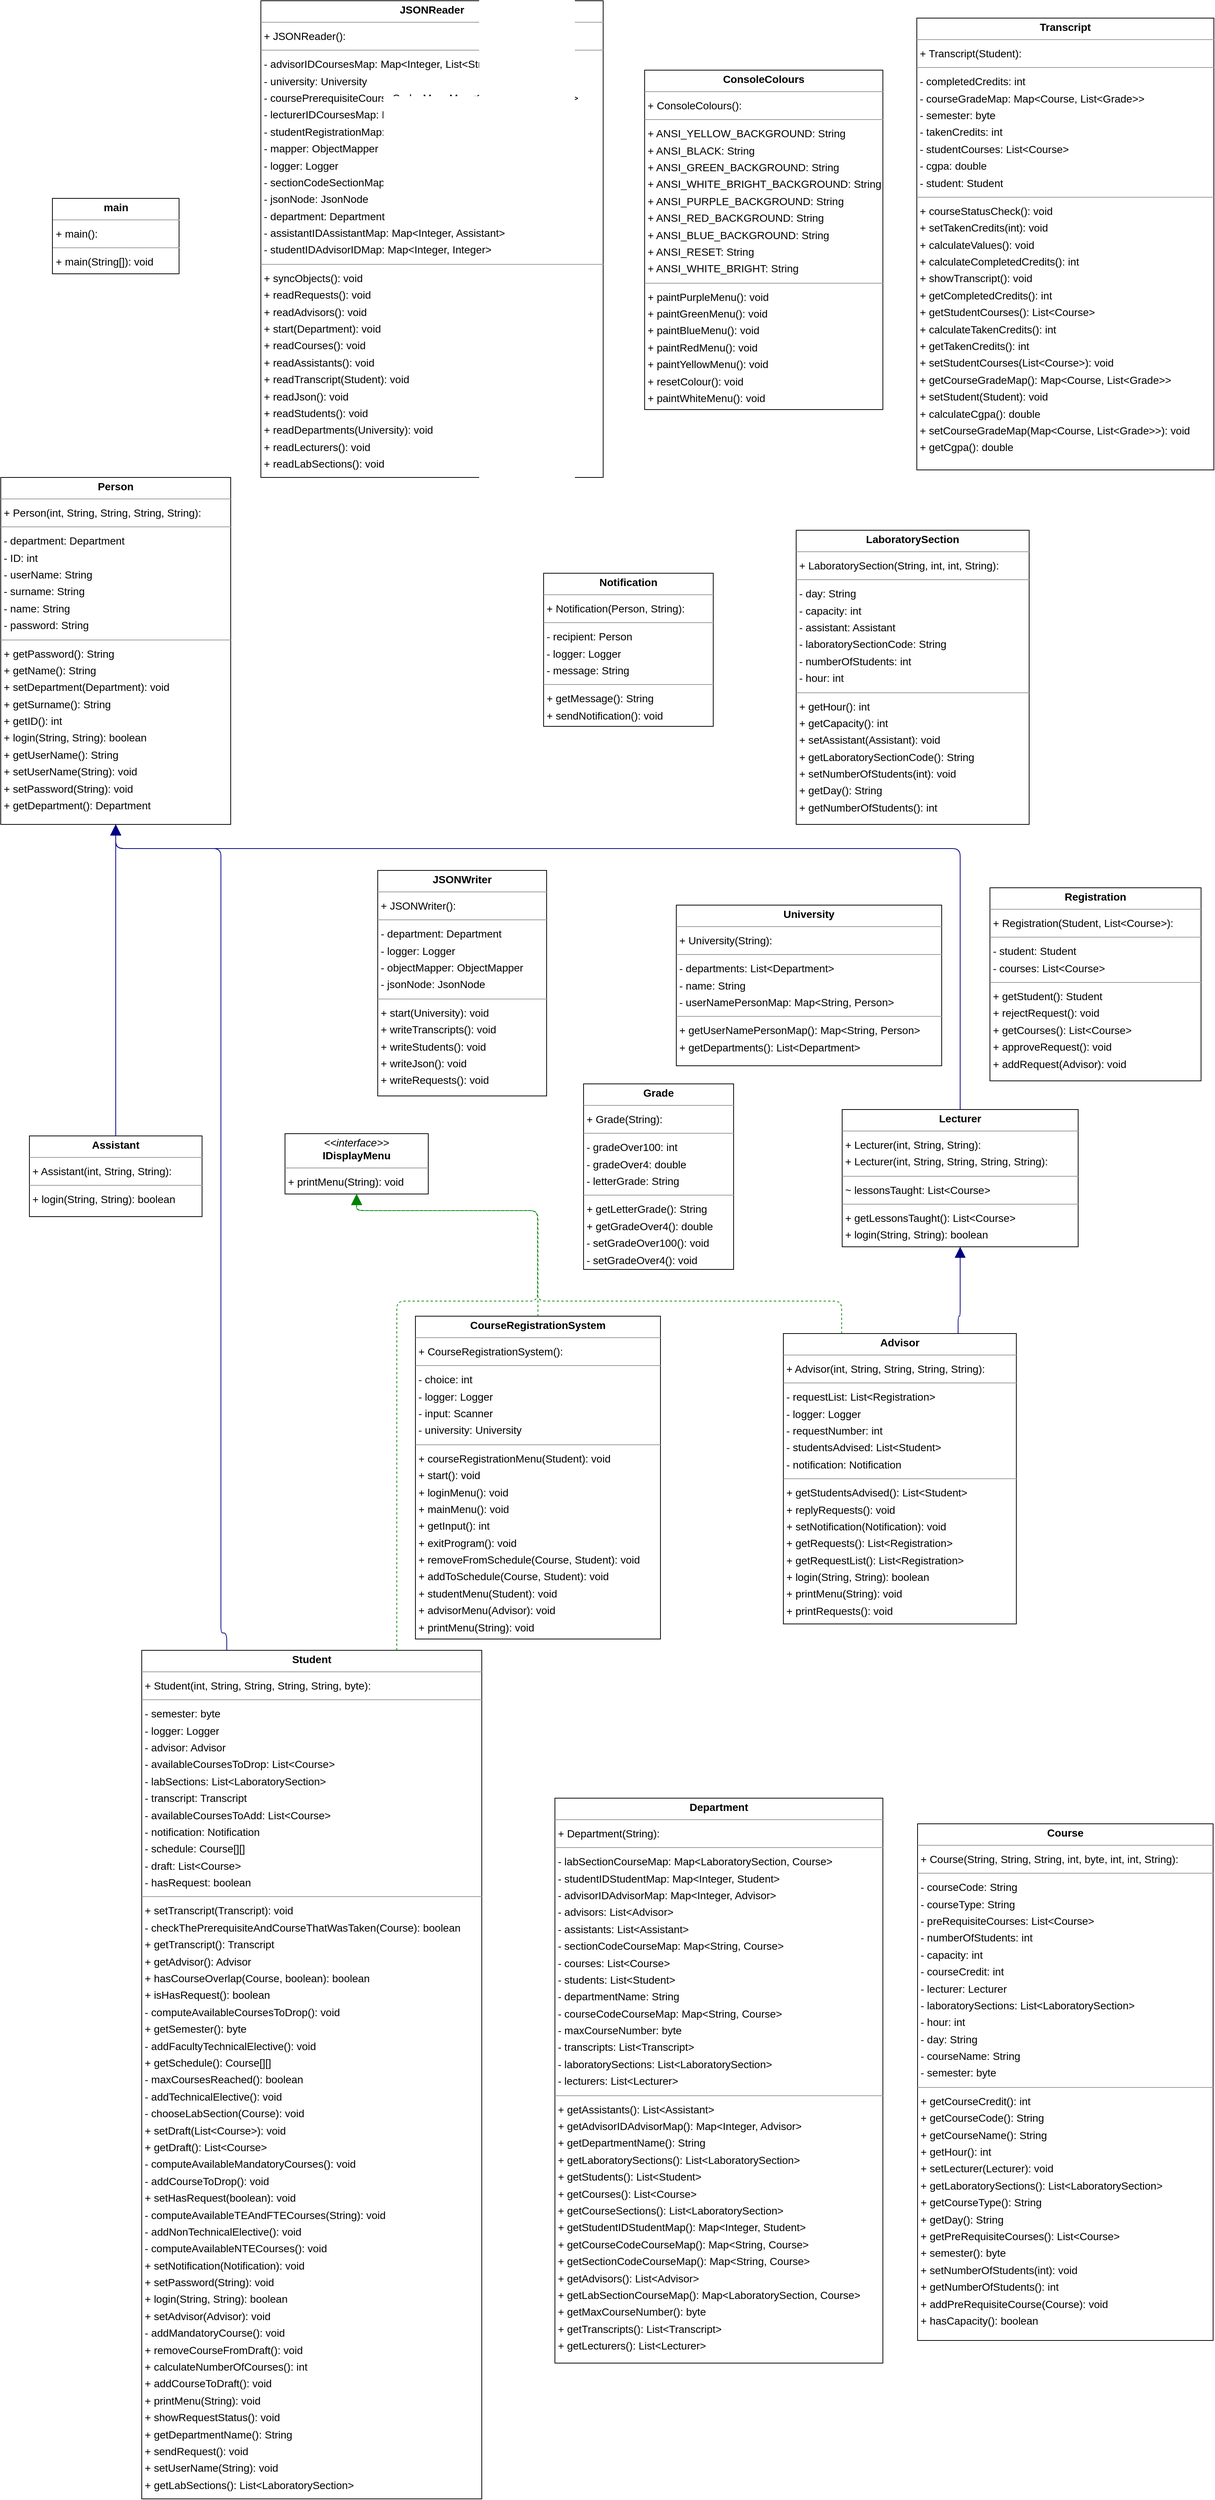 <mxfile version="22.1.2" type="device">
  <diagram id="rTOdLKL7PJ1s8vybaUk6" name="Page-1">
    <mxGraphModel dx="2702" dy="2164" grid="1" gridSize="10" guides="1" tooltips="1" connect="1" arrows="1" fold="1" page="0" pageScale="1" pageWidth="827" pageHeight="1169" background="none" math="0" shadow="0">
      <root>
        <mxCell id="0" />
        <mxCell id="1" parent="0" />
        <mxCell id="node6" value="&lt;p style=&quot;margin:0px;margin-top:4px;text-align:center;&quot;&gt;&lt;b&gt;Advisor&lt;/b&gt;&lt;/p&gt;&lt;hr size=&quot;1&quot;/&gt;&lt;p style=&quot;margin:0 0 0 4px;line-height:1.6;&quot;&gt;+ Advisor(int, String, String, String, String): &lt;/p&gt;&lt;hr size=&quot;1&quot;/&gt;&lt;p style=&quot;margin:0 0 0 4px;line-height:1.6;&quot;&gt;- requestList: List&amp;lt;Registration&amp;gt;&lt;br/&gt;- logger: Logger&lt;br/&gt;- requestNumber: int&lt;br/&gt;- studentsAdvised: List&amp;lt;Student&amp;gt;&lt;br/&gt;- notification: Notification&lt;/p&gt;&lt;hr size=&quot;1&quot;/&gt;&lt;p style=&quot;margin:0 0 0 4px;line-height:1.6;&quot;&gt;+ getStudentsAdvised(): List&amp;lt;Student&amp;gt;&lt;br/&gt;+ replyRequests(): void&lt;br/&gt;+ setNotification(Notification): void&lt;br/&gt;+ getRequests(): List&amp;lt;Registration&amp;gt;&lt;br/&gt;+ getRequestList(): List&amp;lt;Registration&amp;gt;&lt;br/&gt;+ login(String, String): boolean&lt;br/&gt;+ printMenu(String): void&lt;br/&gt;+ printRequests(): void&lt;/p&gt;" style="verticalAlign=top;align=left;overflow=fill;fontSize=14;fontFamily=Helvetica;html=1;rounded=0;shadow=0;comic=0;labelBackgroundColor=none;strokeWidth=1;" parent="1" vertex="1">
          <mxGeometry x="823" y="1345" width="309" height="385" as="geometry" />
        </mxCell>
        <mxCell id="node1" value="&lt;p style=&quot;margin:0px;margin-top:4px;text-align:center;&quot;&gt;&lt;b&gt;Assistant&lt;/b&gt;&lt;/p&gt;&lt;hr size=&quot;1&quot;/&gt;&lt;p style=&quot;margin:0 0 0 4px;line-height:1.6;&quot;&gt;+ Assistant(int, String, String): &lt;/p&gt;&lt;hr size=&quot;1&quot;/&gt;&lt;p style=&quot;margin:0 0 0 4px;line-height:1.6;&quot;&gt;+ login(String, String): boolean&lt;/p&gt;" style="verticalAlign=top;align=left;overflow=fill;fontSize=14;fontFamily=Helvetica;html=1;rounded=0;shadow=0;comic=0;labelBackgroundColor=none;strokeWidth=1;" parent="1" vertex="1">
          <mxGeometry x="-177" y="1083" width="229" height="107" as="geometry" />
        </mxCell>
        <mxCell id="node4" value="&lt;p style=&quot;margin:0px;margin-top:4px;text-align:center;&quot;&gt;&lt;b&gt;ConsoleColours&lt;/b&gt;&lt;/p&gt;&lt;hr size=&quot;1&quot;/&gt;&lt;p style=&quot;margin:0 0 0 4px;line-height:1.6;&quot;&gt;+ ConsoleColours(): &lt;/p&gt;&lt;hr size=&quot;1&quot;/&gt;&lt;p style=&quot;margin:0 0 0 4px;line-height:1.6;&quot;&gt;+ ANSI_YELLOW_BACKGROUND: String&lt;br/&gt;+ ANSI_BLACK: String&lt;br/&gt;+ ANSI_GREEN_BACKGROUND: String&lt;br/&gt;+ ANSI_WHITE_BRIGHT_BACKGROUND: String&lt;br/&gt;+ ANSI_PURPLE_BACKGROUND: String&lt;br/&gt;+ ANSI_RED_BACKGROUND: String&lt;br/&gt;+ ANSI_BLUE_BACKGROUND: String&lt;br/&gt;+ ANSI_RESET: String&lt;br/&gt;+ ANSI_WHITE_BRIGHT: String&lt;/p&gt;&lt;hr size=&quot;1&quot;/&gt;&lt;p style=&quot;margin:0 0 0 4px;line-height:1.6;&quot;&gt;+ paintPurpleMenu(): void&lt;br/&gt;+ paintGreenMenu(): void&lt;br/&gt;+ paintBlueMenu(): void&lt;br/&gt;+ paintRedMenu(): void&lt;br/&gt;+ paintYellowMenu(): void&lt;br/&gt;+ resetColour(): void&lt;br/&gt;+ paintWhiteMenu(): void&lt;/p&gt;" style="verticalAlign=top;align=left;overflow=fill;fontSize=14;fontFamily=Helvetica;html=1;rounded=0;shadow=0;comic=0;labelBackgroundColor=none;strokeWidth=1;" parent="1" vertex="1">
          <mxGeometry x="639" y="-330" width="316" height="450" as="geometry" />
        </mxCell>
        <mxCell id="node12" value="&lt;p style=&quot;margin:0px;margin-top:4px;text-align:center;&quot;&gt;&lt;b&gt;Course&lt;/b&gt;&lt;/p&gt;&lt;hr size=&quot;1&quot;/&gt;&lt;p style=&quot;margin:0 0 0 4px;line-height:1.6;&quot;&gt;+ Course(String, String, String, int, byte, int, int, String): &lt;/p&gt;&lt;hr size=&quot;1&quot;/&gt;&lt;p style=&quot;margin:0 0 0 4px;line-height:1.6;&quot;&gt;- courseCode: String&lt;br/&gt;- courseType: String&lt;br/&gt;- preRequisiteCourses: List&amp;lt;Course&amp;gt;&lt;br/&gt;- numberOfStudents: int&lt;br/&gt;- capacity: int&lt;br/&gt;- courseCredit: int&lt;br/&gt;- lecturer: Lecturer&lt;br/&gt;- laboratorySections: List&amp;lt;LaboratorySection&amp;gt;&lt;br/&gt;- hour: int&lt;br/&gt;- day: String&lt;br/&gt;- courseName: String&lt;br/&gt;- semester: byte&lt;/p&gt;&lt;hr size=&quot;1&quot;/&gt;&lt;p style=&quot;margin:0 0 0 4px;line-height:1.6;&quot;&gt;+ getCourseCredit(): int&lt;br/&gt;+ getCourseCode(): String&lt;br/&gt;+ getCourseName(): String&lt;br/&gt;+ getHour(): int&lt;br/&gt;+ setLecturer(Lecturer): void&lt;br/&gt;+ getLaboratorySections(): List&amp;lt;LaboratorySection&amp;gt;&lt;br/&gt;+ getCourseType(): String&lt;br/&gt;+ getDay(): String&lt;br/&gt;+ getPreRequisiteCourses(): List&amp;lt;Course&amp;gt;&lt;br/&gt;+ semester(): byte&lt;br/&gt;+ setNumberOfStudents(int): void&lt;br/&gt;+ getNumberOfStudents(): int&lt;br/&gt;+ addPreRequisiteCourse(Course): void&lt;br/&gt;+ hasCapacity(): boolean&lt;/p&gt;" style="verticalAlign=top;align=left;overflow=fill;fontSize=14;fontFamily=Helvetica;html=1;rounded=0;shadow=0;comic=0;labelBackgroundColor=none;strokeWidth=1;" parent="1" vertex="1">
          <mxGeometry x="1001" y="1995" width="392" height="685" as="geometry" />
        </mxCell>
        <mxCell id="node15" value="&lt;p style=&quot;margin:0px;margin-top:4px;text-align:center;&quot;&gt;&lt;b&gt;CourseRegistrationSystem&lt;/b&gt;&lt;/p&gt;&lt;hr size=&quot;1&quot;/&gt;&lt;p style=&quot;margin:0 0 0 4px;line-height:1.6;&quot;&gt;+ CourseRegistrationSystem(): &lt;/p&gt;&lt;hr size=&quot;1&quot;/&gt;&lt;p style=&quot;margin:0 0 0 4px;line-height:1.6;&quot;&gt;- choice: int&lt;br/&gt;- logger: Logger&lt;br/&gt;- input: Scanner&lt;br/&gt;- university: University&lt;/p&gt;&lt;hr size=&quot;1&quot;/&gt;&lt;p style=&quot;margin:0 0 0 4px;line-height:1.6;&quot;&gt;+ courseRegistrationMenu(Student): void&lt;br/&gt;+ start(): void&lt;br/&gt;+ loginMenu(): void&lt;br/&gt;+ mainMenu(): void&lt;br/&gt;+ getInput(): int&lt;br/&gt;+ exitProgram(): void&lt;br/&gt;+ removeFromSchedule(Course, Student): void&lt;br/&gt;+ addToSchedule(Course, Student): void&lt;br/&gt;+ studentMenu(Student): void&lt;br/&gt;+ advisorMenu(Advisor): void&lt;br/&gt;+ printMenu(String): void&lt;/p&gt;" style="verticalAlign=top;align=left;overflow=fill;fontSize=14;fontFamily=Helvetica;html=1;rounded=0;shadow=0;comic=0;labelBackgroundColor=none;strokeWidth=1;" parent="1" vertex="1">
          <mxGeometry x="335" y="1322" width="325" height="428" as="geometry" />
        </mxCell>
        <mxCell id="node16" value="&lt;p style=&quot;margin:0px;margin-top:4px;text-align:center;&quot;&gt;&lt;b&gt;Department&lt;/b&gt;&lt;/p&gt;&lt;hr size=&quot;1&quot;/&gt;&lt;p style=&quot;margin:0 0 0 4px;line-height:1.6;&quot;&gt;+ Department(String): &lt;/p&gt;&lt;hr size=&quot;1&quot;/&gt;&lt;p style=&quot;margin:0 0 0 4px;line-height:1.6;&quot;&gt;- labSectionCourseMap: Map&amp;lt;LaboratorySection, Course&amp;gt;&lt;br/&gt;- studentIDStudentMap: Map&amp;lt;Integer, Student&amp;gt;&lt;br/&gt;- advisorIDAdvisorMap: Map&amp;lt;Integer, Advisor&amp;gt;&lt;br/&gt;- advisors: List&amp;lt;Advisor&amp;gt;&lt;br/&gt;- assistants: List&amp;lt;Assistant&amp;gt;&lt;br/&gt;- sectionCodeCourseMap: Map&amp;lt;String, Course&amp;gt;&lt;br/&gt;- courses: List&amp;lt;Course&amp;gt;&lt;br/&gt;- students: List&amp;lt;Student&amp;gt;&lt;br/&gt;- departmentName: String&lt;br/&gt;- courseCodeCourseMap: Map&amp;lt;String, Course&amp;gt;&lt;br/&gt;- maxCourseNumber: byte&lt;br/&gt;- transcripts: List&amp;lt;Transcript&amp;gt;&lt;br/&gt;- laboratorySections: List&amp;lt;LaboratorySection&amp;gt;&lt;br/&gt;- lecturers: List&amp;lt;Lecturer&amp;gt;&lt;/p&gt;&lt;hr size=&quot;1&quot;/&gt;&lt;p style=&quot;margin:0 0 0 4px;line-height:1.6;&quot;&gt;+ getAssistants(): List&amp;lt;Assistant&amp;gt;&lt;br/&gt;+ getAdvisorIDAdvisorMap(): Map&amp;lt;Integer, Advisor&amp;gt;&lt;br/&gt;+ getDepartmentName(): String&lt;br/&gt;+ getLaboratorySections(): List&amp;lt;LaboratorySection&amp;gt;&lt;br/&gt;+ getStudents(): List&amp;lt;Student&amp;gt;&lt;br/&gt;+ getCourses(): List&amp;lt;Course&amp;gt;&lt;br/&gt;+ getCourseSections(): List&amp;lt;LaboratorySection&amp;gt;&lt;br/&gt;+ getStudentIDStudentMap(): Map&amp;lt;Integer, Student&amp;gt;&lt;br/&gt;+ getCourseCodeCourseMap(): Map&amp;lt;String, Course&amp;gt;&lt;br/&gt;+ getSectionCodeCourseMap(): Map&amp;lt;String, Course&amp;gt;&lt;br/&gt;+ getAdvisors(): List&amp;lt;Advisor&amp;gt;&lt;br/&gt;+ getLabSectionCourseMap(): Map&amp;lt;LaboratorySection, Course&amp;gt;&lt;br/&gt;+ getMaxCourseNumber(): byte&lt;br/&gt;+ getTranscripts(): List&amp;lt;Transcript&amp;gt;&lt;br/&gt;+ getLecturers(): List&amp;lt;Lecturer&amp;gt;&lt;/p&gt;" style="verticalAlign=top;align=left;overflow=fill;fontSize=14;fontFamily=Helvetica;html=1;rounded=0;shadow=0;comic=0;labelBackgroundColor=none;strokeWidth=1;" parent="1" vertex="1">
          <mxGeometry x="520" y="1961" width="435" height="749" as="geometry" />
        </mxCell>
        <mxCell id="node10" value="&lt;p style=&quot;margin:0px;margin-top:4px;text-align:center;&quot;&gt;&lt;b&gt;Grade&lt;/b&gt;&lt;/p&gt;&lt;hr size=&quot;1&quot;/&gt;&lt;p style=&quot;margin:0 0 0 4px;line-height:1.6;&quot;&gt;+ Grade(String): &lt;/p&gt;&lt;hr size=&quot;1&quot;/&gt;&lt;p style=&quot;margin:0 0 0 4px;line-height:1.6;&quot;&gt;- gradeOver100: int&lt;br/&gt;- gradeOver4: double&lt;br/&gt;- letterGrade: String&lt;/p&gt;&lt;hr size=&quot;1&quot;/&gt;&lt;p style=&quot;margin:0 0 0 4px;line-height:1.6;&quot;&gt;+ getLetterGrade(): String&lt;br/&gt;+ getGradeOver4(): double&lt;br/&gt;- setGradeOver100(): void&lt;br/&gt;- setGradeOver4(): void&lt;/p&gt;" style="verticalAlign=top;align=left;overflow=fill;fontSize=14;fontFamily=Helvetica;html=1;rounded=0;shadow=0;comic=0;labelBackgroundColor=none;strokeWidth=1;" parent="1" vertex="1">
          <mxGeometry x="558" y="1014" width="199" height="246" as="geometry" />
        </mxCell>
        <mxCell id="node14" value="&lt;p style=&quot;margin:0px;margin-top:4px;text-align:center;&quot;&gt;&lt;i&gt;&amp;lt;&amp;lt;interface&amp;gt;&amp;gt;&lt;/i&gt;&lt;br/&gt;&lt;b&gt;IDisplayMenu&lt;/b&gt;&lt;/p&gt;&lt;hr size=&quot;1&quot;/&gt;&lt;p style=&quot;margin:0 0 0 4px;line-height:1.6;&quot;&gt;+ printMenu(String): void&lt;/p&gt;" style="verticalAlign=top;align=left;overflow=fill;fontSize=14;fontFamily=Helvetica;html=1;rounded=0;shadow=0;comic=0;labelBackgroundColor=none;strokeWidth=1;" parent="1" vertex="1">
          <mxGeometry x="162" y="1080" width="190" height="80" as="geometry" />
        </mxCell>
        <mxCell id="node11" value="&lt;p style=&quot;margin:0px;margin-top:4px;text-align:center;&quot;&gt;&lt;b&gt;JSONReader&lt;/b&gt;&lt;/p&gt;&lt;hr size=&quot;1&quot;/&gt;&lt;p style=&quot;margin:0 0 0 4px;line-height:1.6;&quot;&gt;+ JSONReader(): &lt;/p&gt;&lt;hr size=&quot;1&quot;/&gt;&lt;p style=&quot;margin:0 0 0 4px;line-height:1.6;&quot;&gt;- advisorIDCoursesMap: Map&amp;lt;Integer, List&amp;lt;String&amp;gt;&amp;gt;&lt;br/&gt;- university: University&lt;br/&gt;- coursePrerequisiteCourseCodesMap: Map&amp;lt;Course, List&amp;lt;String&amp;gt;&amp;gt;&lt;br/&gt;- lecturerIDCoursesMap: Map&amp;lt;Integer, List&amp;lt;String&amp;gt;&amp;gt;&lt;br/&gt;- studentRegistrationMap: Map&amp;lt;Student, Registration&amp;gt;&lt;br/&gt;- mapper: ObjectMapper&lt;br/&gt;- logger: Logger&lt;br/&gt;- sectionCodeSectionMap: Map&amp;lt;String, LaboratorySection&amp;gt;&lt;br/&gt;- jsonNode: JsonNode&lt;br/&gt;- department: Department&lt;br/&gt;- assistantIDAssistantMap: Map&amp;lt;Integer, Assistant&amp;gt;&lt;br/&gt;- studentIDAdvisorIDMap: Map&amp;lt;Integer, Integer&amp;gt;&lt;/p&gt;&lt;hr size=&quot;1&quot;/&gt;&lt;p style=&quot;margin:0 0 0 4px;line-height:1.6;&quot;&gt;+ syncObjects(): void&lt;br/&gt;+ readRequests(): void&lt;br/&gt;+ readAdvisors(): void&lt;br/&gt;+ start(Department): void&lt;br/&gt;+ readCourses(): void&lt;br/&gt;+ readAssistants(): void&lt;br/&gt;+ readTranscript(Student): void&lt;br/&gt;+ readJson(): void&lt;br/&gt;+ readStudents(): void&lt;br/&gt;+ readDepartments(University): void&lt;br/&gt;+ readLecturers(): void&lt;br/&gt;+ readLabSections(): void&lt;/p&gt;" style="verticalAlign=top;align=left;overflow=fill;fontSize=14;fontFamily=Helvetica;html=1;rounded=0;shadow=0;comic=0;labelBackgroundColor=none;strokeWidth=1;" parent="1" vertex="1">
          <mxGeometry x="130" y="-422" width="454" height="632" as="geometry" />
        </mxCell>
        <mxCell id="node13" value="&lt;p style=&quot;margin:0px;margin-top:4px;text-align:center;&quot;&gt;&lt;b&gt;JSONWriter&lt;/b&gt;&lt;/p&gt;&lt;hr size=&quot;1&quot;/&gt;&lt;p style=&quot;margin:0 0 0 4px;line-height:1.6;&quot;&gt;+ JSONWriter(): &lt;/p&gt;&lt;hr size=&quot;1&quot;/&gt;&lt;p style=&quot;margin:0 0 0 4px;line-height:1.6;&quot;&gt;- department: Department&lt;br/&gt;- logger: Logger&lt;br/&gt;- objectMapper: ObjectMapper&lt;br/&gt;- jsonNode: JsonNode&lt;/p&gt;&lt;hr size=&quot;1&quot;/&gt;&lt;p style=&quot;margin:0 0 0 4px;line-height:1.6;&quot;&gt;+ start(University): void&lt;br/&gt;+ writeTranscripts(): void&lt;br/&gt;+ writeStudents(): void&lt;br/&gt;+ writeJson(): void&lt;br/&gt;+ writeRequests(): void&lt;/p&gt;" style="verticalAlign=top;align=left;overflow=fill;fontSize=14;fontFamily=Helvetica;html=1;rounded=0;shadow=0;comic=0;labelBackgroundColor=none;strokeWidth=1;" parent="1" vertex="1">
          <mxGeometry x="285" y="731" width="224" height="299" as="geometry" />
        </mxCell>
        <mxCell id="node2" value="&lt;p style=&quot;margin:0px;margin-top:4px;text-align:center;&quot;&gt;&lt;b&gt;LaboratorySection&lt;/b&gt;&lt;/p&gt;&lt;hr size=&quot;1&quot;/&gt;&lt;p style=&quot;margin:0 0 0 4px;line-height:1.6;&quot;&gt;+ LaboratorySection(String, int, int, String): &lt;/p&gt;&lt;hr size=&quot;1&quot;/&gt;&lt;p style=&quot;margin:0 0 0 4px;line-height:1.6;&quot;&gt;- day: String&lt;br/&gt;- capacity: int&lt;br/&gt;- assistant: Assistant&lt;br/&gt;- laboratorySectionCode: String&lt;br/&gt;- numberOfStudents: int&lt;br/&gt;- hour: int&lt;/p&gt;&lt;hr size=&quot;1&quot;/&gt;&lt;p style=&quot;margin:0 0 0 4px;line-height:1.6;&quot;&gt;+ getHour(): int&lt;br/&gt;+ getCapacity(): int&lt;br/&gt;+ setAssistant(Assistant): void&lt;br/&gt;+ getLaboratorySectionCode(): String&lt;br/&gt;+ setNumberOfStudents(int): void&lt;br/&gt;+ getDay(): String&lt;br/&gt;+ getNumberOfStudents(): int&lt;/p&gt;" style="verticalAlign=top;align=left;overflow=fill;fontSize=14;fontFamily=Helvetica;html=1;rounded=0;shadow=0;comic=0;labelBackgroundColor=none;strokeWidth=1;" parent="1" vertex="1">
          <mxGeometry x="840" y="280" width="309" height="390" as="geometry" />
        </mxCell>
        <mxCell id="node17" value="&lt;p style=&quot;margin:0px;margin-top:4px;text-align:center;&quot;&gt;&lt;b&gt;Lecturer&lt;/b&gt;&lt;/p&gt;&lt;hr size=&quot;1&quot;/&gt;&lt;p style=&quot;margin:0 0 0 4px;line-height:1.6;&quot;&gt;+ Lecturer(int, String, String): &lt;br/&gt;+ Lecturer(int, String, String, String, String): &lt;/p&gt;&lt;hr size=&quot;1&quot;/&gt;&lt;p style=&quot;margin:0 0 0 4px;line-height:1.6;&quot;&gt;~ lessonsTaught: List&amp;lt;Course&amp;gt;&lt;/p&gt;&lt;hr size=&quot;1&quot;/&gt;&lt;p style=&quot;margin:0 0 0 4px;line-height:1.6;&quot;&gt;+ getLessonsTaught(): List&amp;lt;Course&amp;gt;&lt;br/&gt;+ login(String, String): boolean&lt;/p&gt;" style="verticalAlign=top;align=left;overflow=fill;fontSize=14;fontFamily=Helvetica;html=1;rounded=0;shadow=0;comic=0;labelBackgroundColor=none;strokeWidth=1;" parent="1" vertex="1">
          <mxGeometry x="901" y="1048" width="313" height="182" as="geometry" />
        </mxCell>
        <mxCell id="node7" value="&lt;p style=&quot;margin:0px;margin-top:4px;text-align:center;&quot;&gt;&lt;b&gt;Notification&lt;/b&gt;&lt;/p&gt;&lt;hr size=&quot;1&quot;/&gt;&lt;p style=&quot;margin:0 0 0 4px;line-height:1.6;&quot;&gt;+ Notification(Person, String): &lt;/p&gt;&lt;hr size=&quot;1&quot;/&gt;&lt;p style=&quot;margin:0 0 0 4px;line-height:1.6;&quot;&gt;- recipient: Person&lt;br/&gt;- logger: Logger&lt;br/&gt;- message: String&lt;/p&gt;&lt;hr size=&quot;1&quot;/&gt;&lt;p style=&quot;margin:0 0 0 4px;line-height:1.6;&quot;&gt;+ getMessage(): String&lt;br/&gt;+ sendNotification(): void&lt;/p&gt;" style="verticalAlign=top;align=left;overflow=fill;fontSize=14;fontFamily=Helvetica;html=1;rounded=0;shadow=0;comic=0;labelBackgroundColor=none;strokeWidth=1;" parent="1" vertex="1">
          <mxGeometry x="505" y="337" width="225" height="203" as="geometry" />
        </mxCell>
        <mxCell id="node18" value="&lt;p style=&quot;margin:0px;margin-top:4px;text-align:center;&quot;&gt;&lt;b&gt;Person&lt;/b&gt;&lt;/p&gt;&lt;hr size=&quot;1&quot;/&gt;&lt;p style=&quot;margin:0 0 0 4px;line-height:1.6;&quot;&gt;+ Person(int, String, String, String, String): &lt;/p&gt;&lt;hr size=&quot;1&quot;/&gt;&lt;p style=&quot;margin:0 0 0 4px;line-height:1.6;&quot;&gt;- department: Department&lt;br/&gt;- ID: int&lt;br/&gt;- userName: String&lt;br/&gt;- surname: String&lt;br/&gt;- name: String&lt;br/&gt;- password: String&lt;/p&gt;&lt;hr size=&quot;1&quot;/&gt;&lt;p style=&quot;margin:0 0 0 4px;line-height:1.6;&quot;&gt;+ getPassword(): String&lt;br/&gt;+ getName(): String&lt;br/&gt;+ setDepartment(Department): void&lt;br/&gt;+ getSurname(): String&lt;br/&gt;+ getID(): int&lt;br/&gt;+ login(String, String): boolean&lt;br/&gt;+ getUserName(): String&lt;br/&gt;+ setUserName(String): void&lt;br/&gt;+ setPassword(String): void&lt;br/&gt;+ getDepartment(): Department&lt;/p&gt;" style="verticalAlign=top;align=left;overflow=fill;fontSize=14;fontFamily=Helvetica;html=1;rounded=0;shadow=0;comic=0;labelBackgroundColor=none;strokeWidth=1;" parent="1" vertex="1">
          <mxGeometry x="-215" y="210" width="305" height="460" as="geometry" />
        </mxCell>
        <mxCell id="node3" value="&lt;p style=&quot;margin:0px;margin-top:4px;text-align:center;&quot;&gt;&lt;b&gt;Registration&lt;/b&gt;&lt;/p&gt;&lt;hr size=&quot;1&quot;/&gt;&lt;p style=&quot;margin:0 0 0 4px;line-height:1.6;&quot;&gt;+ Registration(Student, List&amp;lt;Course&amp;gt;): &lt;/p&gt;&lt;hr size=&quot;1&quot;/&gt;&lt;p style=&quot;margin:0 0 0 4px;line-height:1.6;&quot;&gt;- student: Student&lt;br/&gt;- courses: List&amp;lt;Course&amp;gt;&lt;/p&gt;&lt;hr size=&quot;1&quot;/&gt;&lt;p style=&quot;margin:0 0 0 4px;line-height:1.6;&quot;&gt;+ getStudent(): Student&lt;br/&gt;+ rejectRequest(): void&lt;br/&gt;+ getCourses(): List&amp;lt;Course&amp;gt;&lt;br/&gt;+ approveRequest(): void&lt;br/&gt;+ addRequest(Advisor): void&lt;/p&gt;" style="verticalAlign=top;align=left;overflow=fill;fontSize=14;fontFamily=Helvetica;html=1;rounded=0;shadow=0;comic=0;labelBackgroundColor=none;strokeWidth=1;" parent="1" vertex="1">
          <mxGeometry x="1097" y="754" width="280" height="256" as="geometry" />
        </mxCell>
        <mxCell id="node8" value="&lt;p style=&quot;margin:0px;margin-top:4px;text-align:center;&quot;&gt;&lt;b&gt;Student&lt;/b&gt;&lt;/p&gt;&lt;hr size=&quot;1&quot;/&gt;&lt;p style=&quot;margin:0 0 0 4px;line-height:1.6;&quot;&gt;+ Student(int, String, String, String, String, byte): &lt;/p&gt;&lt;hr size=&quot;1&quot;/&gt;&lt;p style=&quot;margin:0 0 0 4px;line-height:1.6;&quot;&gt;- semester: byte&lt;br/&gt;- logger: Logger&lt;br/&gt;- advisor: Advisor&lt;br/&gt;- availableCoursesToDrop: List&amp;lt;Course&amp;gt;&lt;br/&gt;- labSections: List&amp;lt;LaboratorySection&amp;gt;&lt;br/&gt;- transcript: Transcript&lt;br/&gt;- availableCoursesToAdd: List&amp;lt;Course&amp;gt;&lt;br/&gt;- notification: Notification&lt;br/&gt;- schedule: Course[][]&lt;br/&gt;- draft: List&amp;lt;Course&amp;gt;&lt;br/&gt;- hasRequest: boolean&lt;/p&gt;&lt;hr size=&quot;1&quot;/&gt;&lt;p style=&quot;margin:0 0 0 4px;line-height:1.6;&quot;&gt;+ setTranscript(Transcript): void&lt;br/&gt;- checkThePrerequisiteAndCourseThatWasTaken(Course): boolean&lt;br/&gt;+ getTranscript(): Transcript&lt;br/&gt;+ getAdvisor(): Advisor&lt;br/&gt;+ hasCourseOverlap(Course, boolean): boolean&lt;br/&gt;+ isHasRequest(): boolean&lt;br/&gt;- computeAvailableCoursesToDrop(): void&lt;br/&gt;+ getSemester(): byte&lt;br/&gt;- addFacultyTechnicalElective(): void&lt;br/&gt;+ getSchedule(): Course[][]&lt;br/&gt;- maxCoursesReached(): boolean&lt;br/&gt;- addTechnicalElective(): void&lt;br/&gt;- chooseLabSection(Course): void&lt;br/&gt;+ setDraft(List&amp;lt;Course&amp;gt;): void&lt;br/&gt;+ getDraft(): List&amp;lt;Course&amp;gt;&lt;br/&gt;- computeAvailableMandatoryCourses(): void&lt;br/&gt;- addCourseToDrop(): void&lt;br/&gt;+ setHasRequest(boolean): void&lt;br/&gt;- computeAvailableTEAndFTECourses(String): void&lt;br/&gt;- addNonTechnicalElective(): void&lt;br/&gt;- computeAvailableNTECourses(): void&lt;br/&gt;+ setNotification(Notification): void&lt;br/&gt;+ setPassword(String): void&lt;br/&gt;+ login(String, String): boolean&lt;br/&gt;+ setAdvisor(Advisor): void&lt;br/&gt;- addMandatoryCourse(): void&lt;br/&gt;+ removeCourseFromDraft(): void&lt;br/&gt;+ calculateNumberOfCourses(): int&lt;br/&gt;+ addCourseToDraft(): void&lt;br/&gt;+ printMenu(String): void&lt;br/&gt;+ showRequestStatus(): void&lt;br/&gt;+ getDepartmentName(): String&lt;br/&gt;+ sendRequest(): void&lt;br/&gt;+ setUserName(String): void&lt;br/&gt;+ getLabSections(): List&amp;lt;LaboratorySection&amp;gt;&lt;/p&gt;" style="verticalAlign=top;align=left;overflow=fill;fontSize=14;fontFamily=Helvetica;html=1;rounded=0;shadow=0;comic=0;labelBackgroundColor=none;strokeWidth=1;" parent="1" vertex="1">
          <mxGeometry x="-28" y="1765" width="451" height="1125" as="geometry" />
        </mxCell>
        <mxCell id="node0" value="&lt;p style=&quot;margin:0px;margin-top:4px;text-align:center;&quot;&gt;&lt;b&gt;Transcript&lt;/b&gt;&lt;/p&gt;&lt;hr size=&quot;1&quot;/&gt;&lt;p style=&quot;margin:0 0 0 4px;line-height:1.6;&quot;&gt;+ Transcript(Student): &lt;/p&gt;&lt;hr size=&quot;1&quot;/&gt;&lt;p style=&quot;margin:0 0 0 4px;line-height:1.6;&quot;&gt;- completedCredits: int&lt;br/&gt;- courseGradeMap: Map&amp;lt;Course, List&amp;lt;Grade&amp;gt;&amp;gt;&lt;br/&gt;- semester: byte&lt;br/&gt;- takenCredits: int&lt;br/&gt;- studentCourses: List&amp;lt;Course&amp;gt;&lt;br/&gt;- cgpa: double&lt;br/&gt;- student: Student&lt;/p&gt;&lt;hr size=&quot;1&quot;/&gt;&lt;p style=&quot;margin:0 0 0 4px;line-height:1.6;&quot;&gt;+ courseStatusCheck(): void&lt;br/&gt;+ setTakenCredits(int): void&lt;br/&gt;+ calculateValues(): void&lt;br/&gt;+ calculateCompletedCredits(): int&lt;br/&gt;+ showTranscript(): void&lt;br/&gt;+ getCompletedCredits(): int&lt;br/&gt;+ getStudentCourses(): List&amp;lt;Course&amp;gt;&lt;br/&gt;+ calculateTakenCredits(): int&lt;br/&gt;+ getTakenCredits(): int&lt;br/&gt;+ setStudentCourses(List&amp;lt;Course&amp;gt;): void&lt;br/&gt;+ getCourseGradeMap(): Map&amp;lt;Course, List&amp;lt;Grade&amp;gt;&amp;gt;&lt;br/&gt;+ setStudent(Student): void&lt;br/&gt;+ calculateCgpa(): double&lt;br/&gt;+ setCourseGradeMap(Map&amp;lt;Course, List&amp;lt;Grade&amp;gt;&amp;gt;): void&lt;br/&gt;+ getCgpa(): double&lt;/p&gt;" style="verticalAlign=top;align=left;overflow=fill;fontSize=14;fontFamily=Helvetica;html=1;rounded=0;shadow=0;comic=0;labelBackgroundColor=none;strokeWidth=1;" parent="1" vertex="1">
          <mxGeometry x="1000" y="-399" width="394" height="599" as="geometry" />
        </mxCell>
        <mxCell id="node5" value="&lt;p style=&quot;margin:0px;margin-top:4px;text-align:center;&quot;&gt;&lt;b&gt;University&lt;/b&gt;&lt;/p&gt;&lt;hr size=&quot;1&quot;/&gt;&lt;p style=&quot;margin:0 0 0 4px;line-height:1.6;&quot;&gt;+ University(String): &lt;/p&gt;&lt;hr size=&quot;1&quot;/&gt;&lt;p style=&quot;margin:0 0 0 4px;line-height:1.6;&quot;&gt;- departments: List&amp;lt;Department&amp;gt;&lt;br/&gt;- name: String&lt;br/&gt;- userNamePersonMap: Map&amp;lt;String, Person&amp;gt;&lt;/p&gt;&lt;hr size=&quot;1&quot;/&gt;&lt;p style=&quot;margin:0 0 0 4px;line-height:1.6;&quot;&gt;+ getUserNamePersonMap(): Map&amp;lt;String, Person&amp;gt;&lt;br/&gt;+ getDepartments(): List&amp;lt;Department&amp;gt;&lt;/p&gt;" style="verticalAlign=top;align=left;overflow=fill;fontSize=14;fontFamily=Helvetica;html=1;rounded=0;shadow=0;comic=0;labelBackgroundColor=none;strokeWidth=1;" parent="1" vertex="1">
          <mxGeometry x="681" y="777" width="352" height="213" as="geometry" />
        </mxCell>
        <mxCell id="node9" value="&lt;p style=&quot;margin:0px;margin-top:4px;text-align:center;&quot;&gt;&lt;b&gt;main&lt;/b&gt;&lt;/p&gt;&lt;hr size=&quot;1&quot;/&gt;&lt;p style=&quot;margin:0 0 0 4px;line-height:1.6;&quot;&gt;+ main(): &lt;/p&gt;&lt;hr size=&quot;1&quot;/&gt;&lt;p style=&quot;margin:0 0 0 4px;line-height:1.6;&quot;&gt;+ main(String[]): void&lt;/p&gt;" style="verticalAlign=top;align=left;overflow=fill;fontSize=14;fontFamily=Helvetica;html=1;rounded=0;shadow=0;comic=0;labelBackgroundColor=none;strokeWidth=1;" parent="1" vertex="1">
          <mxGeometry x="-146.5" y="-160" width="168" height="100" as="geometry" />
        </mxCell>
        <mxCell id="edge1" value="" style="html=1;rounded=1;edgeStyle=orthogonalEdgeStyle;dashed=1;startArrow=none;endArrow=block;endSize=12;strokeColor=#008200;exitX=0.250;exitY=0.000;exitDx=0;exitDy=0;entryX=0.500;entryY=1.001;entryDx=0;entryDy=0;" parent="1" source="node6" target="node14" edge="1">
          <mxGeometry width="50" height="50" relative="1" as="geometry">
            <Array as="points">
              <mxPoint x="900" y="1302" />
              <mxPoint x="497" y="1302" />
              <mxPoint x="497" y="1182" />
              <mxPoint x="257" y="1182" />
            </Array>
          </mxGeometry>
        </mxCell>
        <mxCell id="edge5" value="" style="html=1;rounded=1;edgeStyle=orthogonalEdgeStyle;dashed=0;startArrow=none;endArrow=block;endSize=12;strokeColor=#000082;exitX=0.750;exitY=0.000;exitDx=0;exitDy=0;entryX=0.500;entryY=1.000;entryDx=0;entryDy=0;" parent="1" source="node6" target="node17" edge="1">
          <mxGeometry width="50" height="50" relative="1" as="geometry">
            <Array as="points">
              <mxPoint x="1054" y="1322" />
              <mxPoint x="1057" y="1322" />
            </Array>
          </mxGeometry>
        </mxCell>
        <mxCell id="edge4" value="" style="html=1;rounded=1;edgeStyle=orthogonalEdgeStyle;dashed=0;startArrow=none;endArrow=block;endSize=12;strokeColor=#000082;exitX=0.500;exitY=0.000;exitDx=0;exitDy=0;entryX=0.500;entryY=1.000;entryDx=0;entryDy=0;" parent="1" source="node1" target="node18" edge="1">
          <mxGeometry width="50" height="50" relative="1" as="geometry">
            <Array as="points" />
          </mxGeometry>
        </mxCell>
        <mxCell id="edge0" value="" style="html=1;rounded=1;edgeStyle=orthogonalEdgeStyle;dashed=1;startArrow=none;endArrow=block;endSize=12;strokeColor=#008200;exitX=0.500;exitY=0.000;exitDx=0;exitDy=0;entryX=0.500;entryY=1.001;entryDx=0;entryDy=0;" parent="1" source="node15" target="node14" edge="1">
          <mxGeometry width="50" height="50" relative="1" as="geometry">
            <Array as="points">
              <mxPoint x="497" y="1182" />
              <mxPoint x="257" y="1182" />
            </Array>
          </mxGeometry>
        </mxCell>
        <mxCell id="edge6" value="" style="html=1;rounded=1;edgeStyle=orthogonalEdgeStyle;dashed=0;startArrow=none;endArrow=block;endSize=12;strokeColor=#000082;exitX=0.500;exitY=0.000;exitDx=0;exitDy=0;entryX=0.500;entryY=1.000;entryDx=0;entryDy=0;" parent="1" source="node17" target="node18" edge="1">
          <mxGeometry width="50" height="50" relative="1" as="geometry">
            <Array as="points">
              <mxPoint x="1057" y="702" />
              <mxPoint x="-63" y="702" />
            </Array>
          </mxGeometry>
        </mxCell>
        <mxCell id="edge3" value="" style="html=1;rounded=1;edgeStyle=orthogonalEdgeStyle;dashed=1;startArrow=none;endArrow=block;endSize=12;strokeColor=#008200;exitX=0.750;exitY=0.000;exitDx=0;exitDy=0;entryX=0.500;entryY=1.001;entryDx=0;entryDy=0;" parent="1" source="node8" target="node14" edge="1">
          <mxGeometry width="50" height="50" relative="1" as="geometry">
            <Array as="points">
              <mxPoint x="310" y="1302" />
              <mxPoint x="497" y="1302" />
              <mxPoint x="497" y="1182" />
              <mxPoint x="257" y="1182" />
            </Array>
          </mxGeometry>
        </mxCell>
        <mxCell id="edge2" value="" style="html=1;rounded=1;edgeStyle=orthogonalEdgeStyle;dashed=0;startArrow=none;endArrow=block;endSize=12;strokeColor=#000082;exitX=0.250;exitY=0.000;exitDx=0;exitDy=0;entryX=0.500;entryY=1.000;entryDx=0;entryDy=0;" parent="1" source="node8" target="node18" edge="1">
          <mxGeometry width="50" height="50" relative="1" as="geometry">
            <Array as="points">
              <mxPoint x="84" y="1742" />
              <mxPoint x="77" y="1742" />
              <mxPoint x="77" y="702" />
              <mxPoint x="-63" y="702" />
            </Array>
          </mxGeometry>
        </mxCell>
      </root>
    </mxGraphModel>
  </diagram>
</mxfile>
